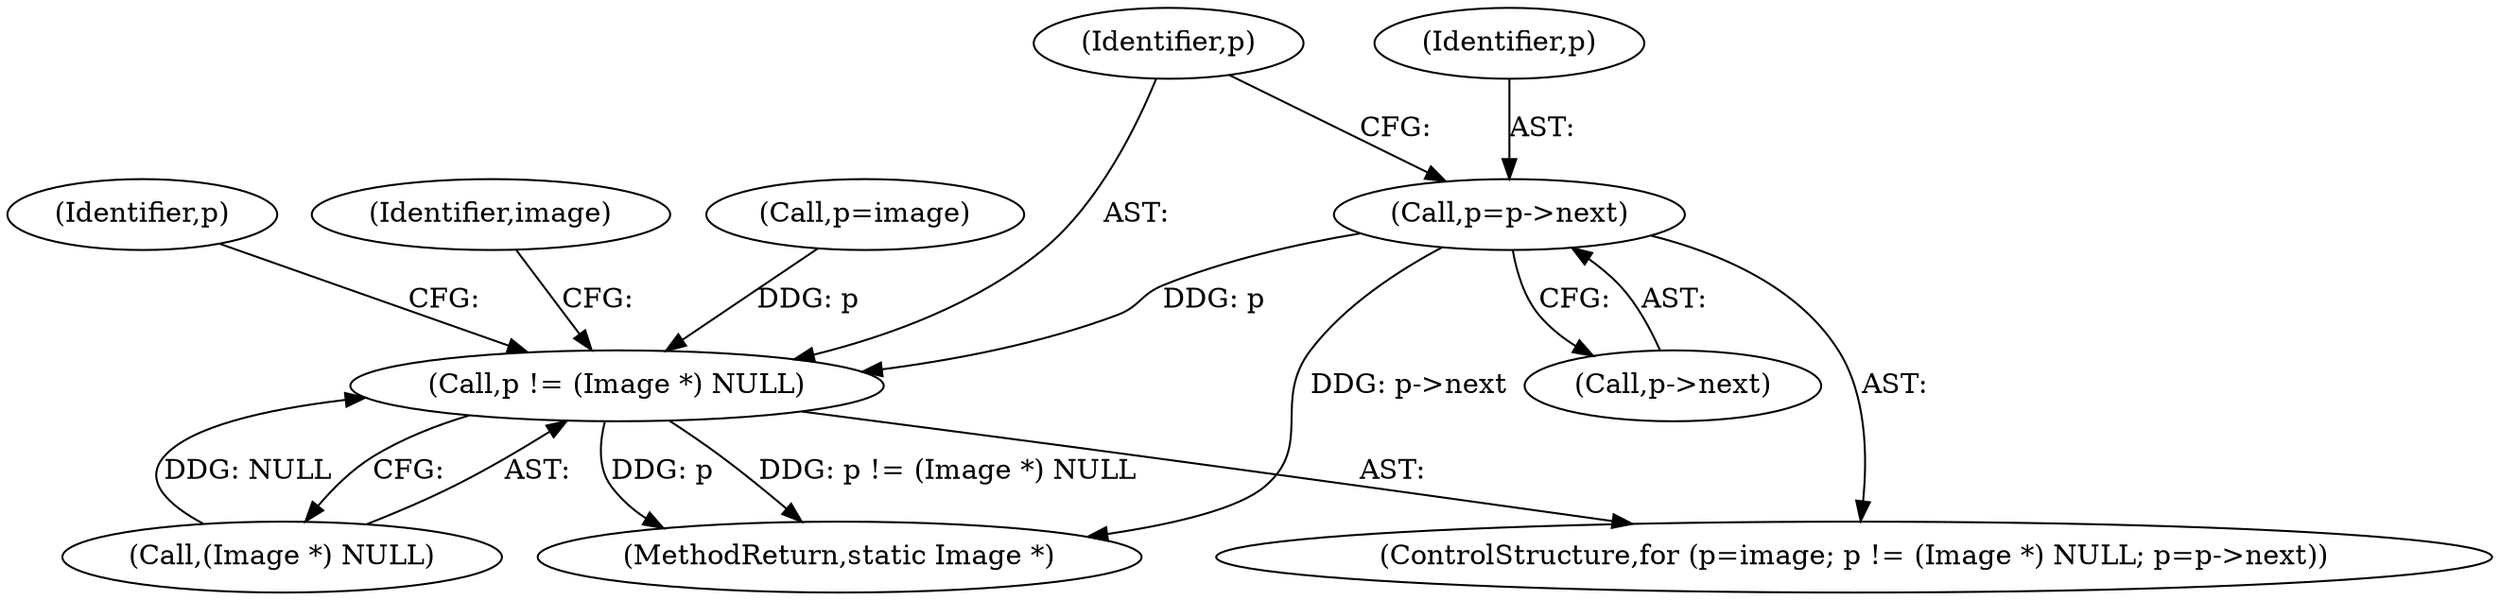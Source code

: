 digraph "0_ImageMagick_bef1e4f637d8f665bc133a9c6d30df08d983bc3a@pointer" {
"1001904" [label="(Call,p=p->next)"];
"1001899" [label="(Call,p != (Image *) NULL)"];
"1001904" [label="(Call,p=p->next)"];
"1001911" [label="(Identifier,p)"];
"1001919" [label="(Identifier,image)"];
"1001928" [label="(MethodReturn,static Image *)"];
"1001905" [label="(Identifier,p)"];
"1001896" [label="(Call,p=image)"];
"1001899" [label="(Call,p != (Image *) NULL)"];
"1001901" [label="(Call,(Image *) NULL)"];
"1001906" [label="(Call,p->next)"];
"1001900" [label="(Identifier,p)"];
"1001895" [label="(ControlStructure,for (p=image; p != (Image *) NULL; p=p->next))"];
"1001904" -> "1001895"  [label="AST: "];
"1001904" -> "1001906"  [label="CFG: "];
"1001905" -> "1001904"  [label="AST: "];
"1001906" -> "1001904"  [label="AST: "];
"1001900" -> "1001904"  [label="CFG: "];
"1001904" -> "1001928"  [label="DDG: p->next"];
"1001904" -> "1001899"  [label="DDG: p"];
"1001899" -> "1001895"  [label="AST: "];
"1001899" -> "1001901"  [label="CFG: "];
"1001900" -> "1001899"  [label="AST: "];
"1001901" -> "1001899"  [label="AST: "];
"1001911" -> "1001899"  [label="CFG: "];
"1001919" -> "1001899"  [label="CFG: "];
"1001899" -> "1001928"  [label="DDG: p != (Image *) NULL"];
"1001899" -> "1001928"  [label="DDG: p"];
"1001896" -> "1001899"  [label="DDG: p"];
"1001901" -> "1001899"  [label="DDG: NULL"];
}
